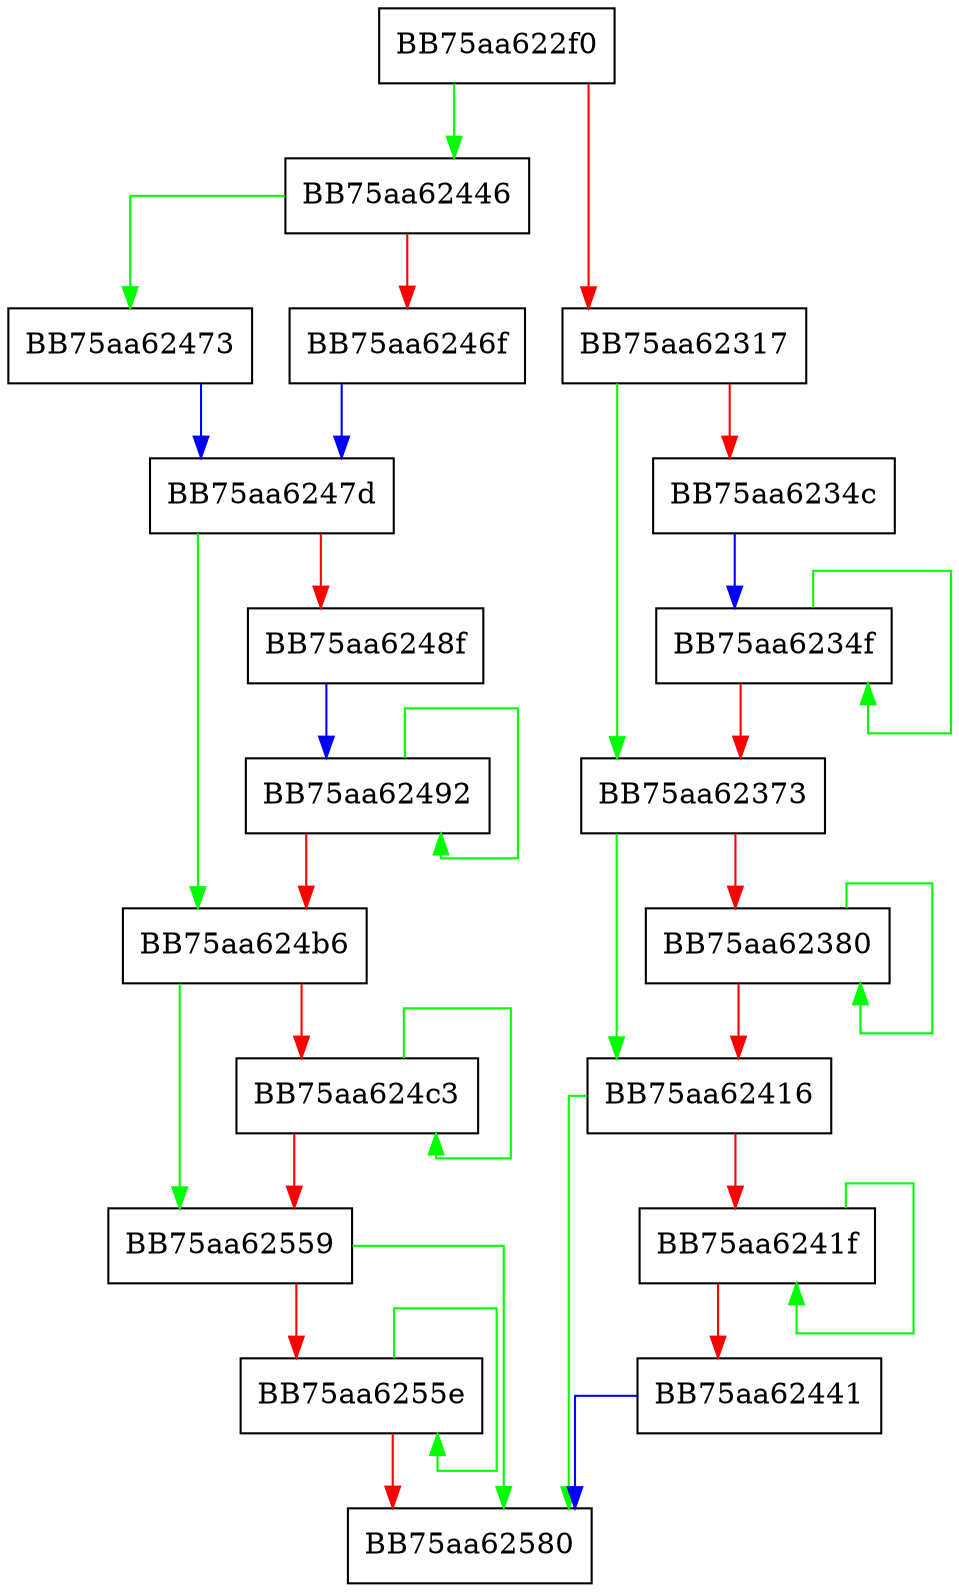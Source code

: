 digraph mycrc {
  node [shape="box"];
  graph [splines=ortho];
  BB75aa622f0 -> BB75aa62446 [color="green"];
  BB75aa622f0 -> BB75aa62317 [color="red"];
  BB75aa62317 -> BB75aa62373 [color="green"];
  BB75aa62317 -> BB75aa6234c [color="red"];
  BB75aa6234c -> BB75aa6234f [color="blue"];
  BB75aa6234f -> BB75aa6234f [color="green"];
  BB75aa6234f -> BB75aa62373 [color="red"];
  BB75aa62373 -> BB75aa62416 [color="green"];
  BB75aa62373 -> BB75aa62380 [color="red"];
  BB75aa62380 -> BB75aa62380 [color="green"];
  BB75aa62380 -> BB75aa62416 [color="red"];
  BB75aa62416 -> BB75aa62580 [color="green"];
  BB75aa62416 -> BB75aa6241f [color="red"];
  BB75aa6241f -> BB75aa6241f [color="green"];
  BB75aa6241f -> BB75aa62441 [color="red"];
  BB75aa62441 -> BB75aa62580 [color="blue"];
  BB75aa62446 -> BB75aa62473 [color="green"];
  BB75aa62446 -> BB75aa6246f [color="red"];
  BB75aa6246f -> BB75aa6247d [color="blue"];
  BB75aa62473 -> BB75aa6247d [color="blue"];
  BB75aa6247d -> BB75aa624b6 [color="green"];
  BB75aa6247d -> BB75aa6248f [color="red"];
  BB75aa6248f -> BB75aa62492 [color="blue"];
  BB75aa62492 -> BB75aa62492 [color="green"];
  BB75aa62492 -> BB75aa624b6 [color="red"];
  BB75aa624b6 -> BB75aa62559 [color="green"];
  BB75aa624b6 -> BB75aa624c3 [color="red"];
  BB75aa624c3 -> BB75aa624c3 [color="green"];
  BB75aa624c3 -> BB75aa62559 [color="red"];
  BB75aa62559 -> BB75aa62580 [color="green"];
  BB75aa62559 -> BB75aa6255e [color="red"];
  BB75aa6255e -> BB75aa6255e [color="green"];
  BB75aa6255e -> BB75aa62580 [color="red"];
}
